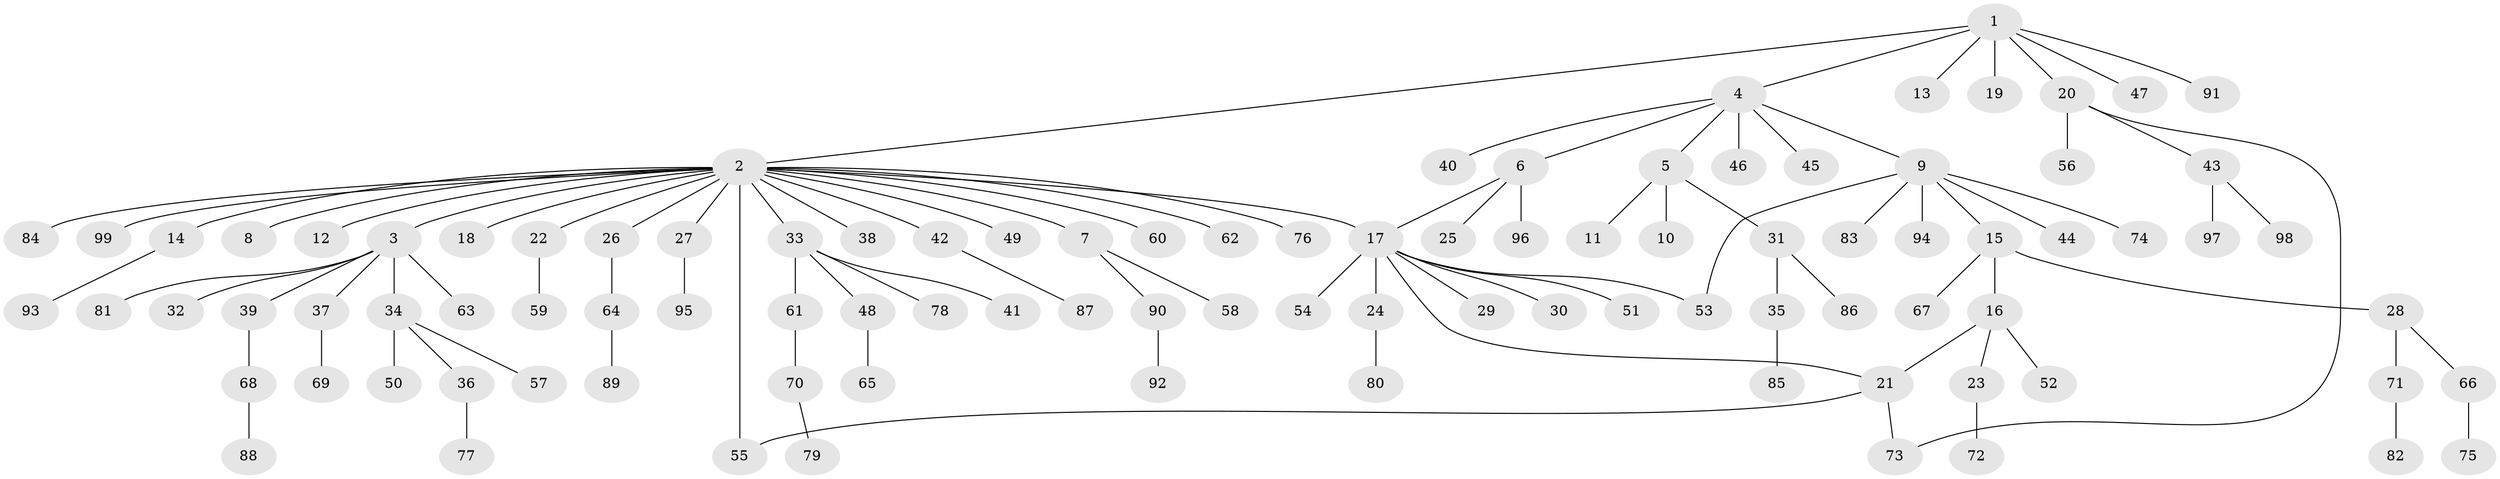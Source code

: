 // coarse degree distribution, {6: 0.05555555555555555, 20: 0.013888888888888888, 4: 0.05555555555555555, 3: 0.06944444444444445, 2: 0.1527777777777778, 1: 0.6388888888888888, 9: 0.013888888888888888}
// Generated by graph-tools (version 1.1) at 2025/23/03/03/25 07:23:51]
// undirected, 99 vertices, 103 edges
graph export_dot {
graph [start="1"]
  node [color=gray90,style=filled];
  1;
  2;
  3;
  4;
  5;
  6;
  7;
  8;
  9;
  10;
  11;
  12;
  13;
  14;
  15;
  16;
  17;
  18;
  19;
  20;
  21;
  22;
  23;
  24;
  25;
  26;
  27;
  28;
  29;
  30;
  31;
  32;
  33;
  34;
  35;
  36;
  37;
  38;
  39;
  40;
  41;
  42;
  43;
  44;
  45;
  46;
  47;
  48;
  49;
  50;
  51;
  52;
  53;
  54;
  55;
  56;
  57;
  58;
  59;
  60;
  61;
  62;
  63;
  64;
  65;
  66;
  67;
  68;
  69;
  70;
  71;
  72;
  73;
  74;
  75;
  76;
  77;
  78;
  79;
  80;
  81;
  82;
  83;
  84;
  85;
  86;
  87;
  88;
  89;
  90;
  91;
  92;
  93;
  94;
  95;
  96;
  97;
  98;
  99;
  1 -- 2;
  1 -- 4;
  1 -- 13;
  1 -- 19;
  1 -- 20;
  1 -- 47;
  1 -- 91;
  2 -- 3;
  2 -- 7;
  2 -- 8;
  2 -- 12;
  2 -- 14;
  2 -- 17;
  2 -- 18;
  2 -- 22;
  2 -- 26;
  2 -- 27;
  2 -- 33;
  2 -- 38;
  2 -- 42;
  2 -- 49;
  2 -- 55;
  2 -- 60;
  2 -- 62;
  2 -- 76;
  2 -- 84;
  2 -- 99;
  3 -- 32;
  3 -- 34;
  3 -- 37;
  3 -- 39;
  3 -- 63;
  3 -- 81;
  4 -- 5;
  4 -- 6;
  4 -- 9;
  4 -- 40;
  4 -- 45;
  4 -- 46;
  5 -- 10;
  5 -- 11;
  5 -- 31;
  6 -- 17;
  6 -- 25;
  6 -- 96;
  7 -- 58;
  7 -- 90;
  9 -- 15;
  9 -- 44;
  9 -- 53;
  9 -- 74;
  9 -- 83;
  9 -- 94;
  14 -- 93;
  15 -- 16;
  15 -- 28;
  15 -- 67;
  16 -- 21;
  16 -- 23;
  16 -- 52;
  17 -- 21;
  17 -- 24;
  17 -- 29;
  17 -- 30;
  17 -- 51;
  17 -- 53;
  17 -- 54;
  20 -- 43;
  20 -- 56;
  20 -- 73;
  21 -- 55;
  21 -- 73;
  22 -- 59;
  23 -- 72;
  24 -- 80;
  26 -- 64;
  27 -- 95;
  28 -- 66;
  28 -- 71;
  31 -- 35;
  31 -- 86;
  33 -- 41;
  33 -- 48;
  33 -- 61;
  33 -- 78;
  34 -- 36;
  34 -- 50;
  34 -- 57;
  35 -- 85;
  36 -- 77;
  37 -- 69;
  39 -- 68;
  42 -- 87;
  43 -- 97;
  43 -- 98;
  48 -- 65;
  61 -- 70;
  64 -- 89;
  66 -- 75;
  68 -- 88;
  70 -- 79;
  71 -- 82;
  90 -- 92;
}
